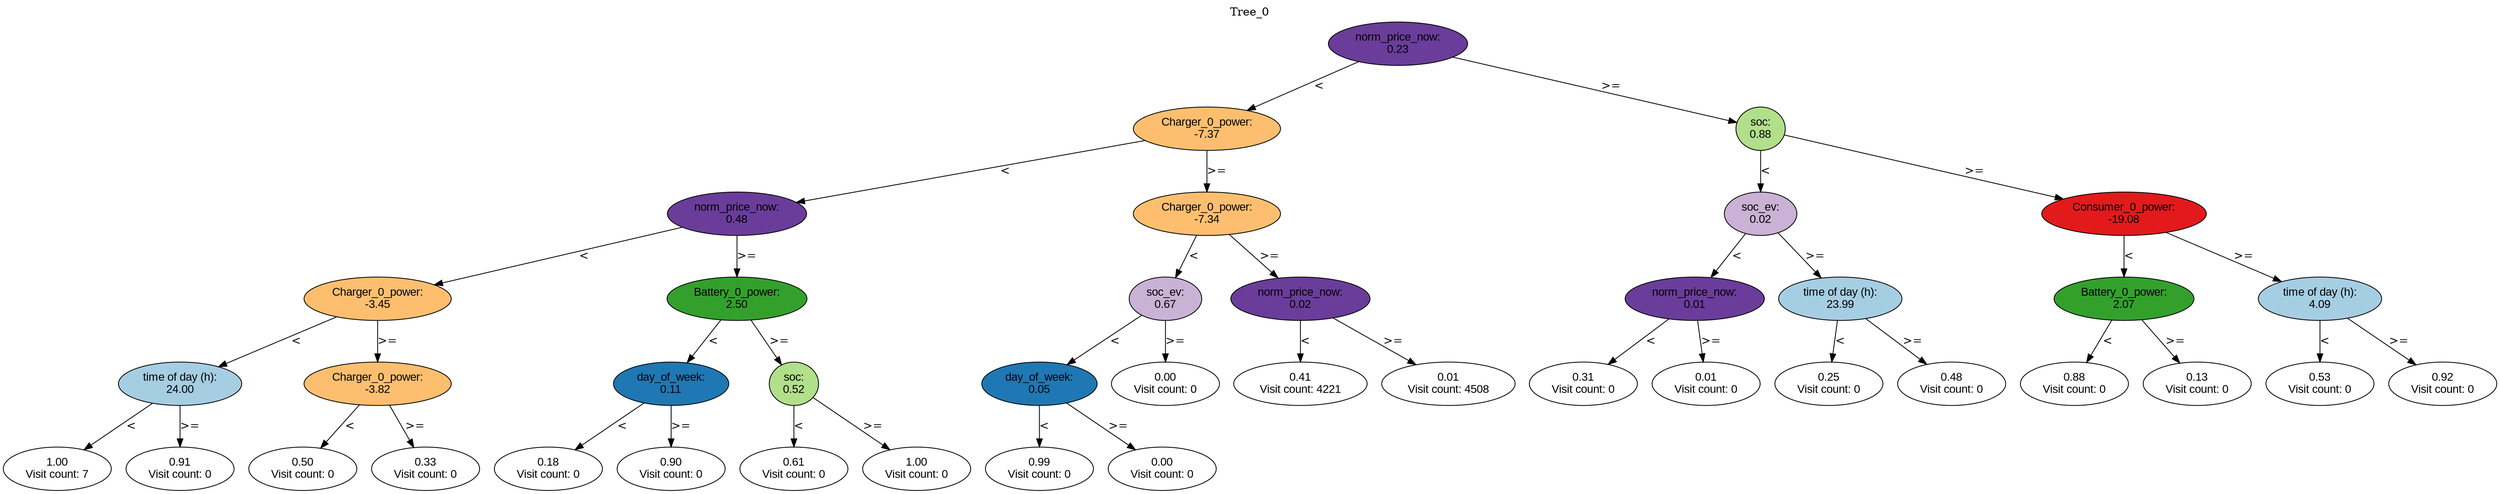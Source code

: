 digraph BST {
    node [fontname="Arial" style=filled colorscheme=paired12];
    0 [ label = "norm_price_now:
0.23" fillcolor=10];
    1 [ label = "Charger_0_power:
-7.37" fillcolor=7];
    2 [ label = "norm_price_now:
0.48" fillcolor=10];
    3 [ label = "Charger_0_power:
-3.45" fillcolor=7];
    4 [ label = "time of day (h):
24.00" fillcolor=1];
    5 [ label = "1.00
Visit count: 7" fillcolor=white];
    6 [ label = "0.91
Visit count: 0" fillcolor=white];
    7 [ label = "Charger_0_power:
-3.82" fillcolor=7];
    8 [ label = "0.50
Visit count: 0" fillcolor=white];
    9 [ label = "0.33
Visit count: 0" fillcolor=white];
    10 [ label = "Battery_0_power:
2.50" fillcolor=4];
    11 [ label = "day_of_week:
0.11" fillcolor=2];
    12 [ label = "0.18
Visit count: 0" fillcolor=white];
    13 [ label = "0.90
Visit count: 0" fillcolor=white];
    14 [ label = "soc:
0.52" fillcolor=3];
    15 [ label = "0.61
Visit count: 0" fillcolor=white];
    16 [ label = "1.00
Visit count: 0" fillcolor=white];
    17 [ label = "Charger_0_power:
-7.34" fillcolor=7];
    18 [ label = "soc_ev:
0.67" fillcolor=9];
    19 [ label = "day_of_week:
0.05" fillcolor=2];
    20 [ label = "0.99
Visit count: 0" fillcolor=white];
    21 [ label = "0.00
Visit count: 0" fillcolor=white];
    22 [ label = "0.00
Visit count: 0" fillcolor=white];
    23 [ label = "norm_price_now:
0.02" fillcolor=10];
    24 [ label = "0.41
Visit count: 4221" fillcolor=white];
    25 [ label = "0.01
Visit count: 4508" fillcolor=white];
    26 [ label = "soc:
0.88" fillcolor=3];
    27 [ label = "soc_ev:
0.02" fillcolor=9];
    28 [ label = "norm_price_now:
0.01" fillcolor=10];
    29 [ label = "0.31
Visit count: 0" fillcolor=white];
    30 [ label = "0.01
Visit count: 0" fillcolor=white];
    31 [ label = "time of day (h):
23.99" fillcolor=1];
    32 [ label = "0.25
Visit count: 0" fillcolor=white];
    33 [ label = "0.48
Visit count: 0" fillcolor=white];
    34 [ label = "Consumer_0_power:
-19.08" fillcolor=6];
    35 [ label = "Battery_0_power:
2.07" fillcolor=4];
    36 [ label = "0.88
Visit count: 0" fillcolor=white];
    37 [ label = "0.13
Visit count: 0" fillcolor=white];
    38 [ label = "time of day (h):
4.09" fillcolor=1];
    39 [ label = "0.53
Visit count: 0" fillcolor=white];
    40 [ label = "0.92
Visit count: 0" fillcolor=white];

    0  -> 1[ label = "<"];
    0  -> 26[ label = ">="];
    1  -> 2[ label = "<"];
    1  -> 17[ label = ">="];
    2  -> 3[ label = "<"];
    2  -> 10[ label = ">="];
    3  -> 4[ label = "<"];
    3  -> 7[ label = ">="];
    4  -> 5[ label = "<"];
    4  -> 6[ label = ">="];
    7  -> 8[ label = "<"];
    7  -> 9[ label = ">="];
    10  -> 11[ label = "<"];
    10  -> 14[ label = ">="];
    11  -> 12[ label = "<"];
    11  -> 13[ label = ">="];
    14  -> 15[ label = "<"];
    14  -> 16[ label = ">="];
    17  -> 18[ label = "<"];
    17  -> 23[ label = ">="];
    18  -> 19[ label = "<"];
    18  -> 22[ label = ">="];
    19  -> 20[ label = "<"];
    19  -> 21[ label = ">="];
    23  -> 24[ label = "<"];
    23  -> 25[ label = ">="];
    26  -> 27[ label = "<"];
    26  -> 34[ label = ">="];
    27  -> 28[ label = "<"];
    27  -> 31[ label = ">="];
    28  -> 29[ label = "<"];
    28  -> 30[ label = ">="];
    31  -> 32[ label = "<"];
    31  -> 33[ label = ">="];
    34  -> 35[ label = "<"];
    34  -> 38[ label = ">="];
    35  -> 36[ label = "<"];
    35  -> 37[ label = ">="];
    38  -> 39[ label = "<"];
    38  -> 40[ label = ">="];

    labelloc="t";
    label="Tree_0";
}
